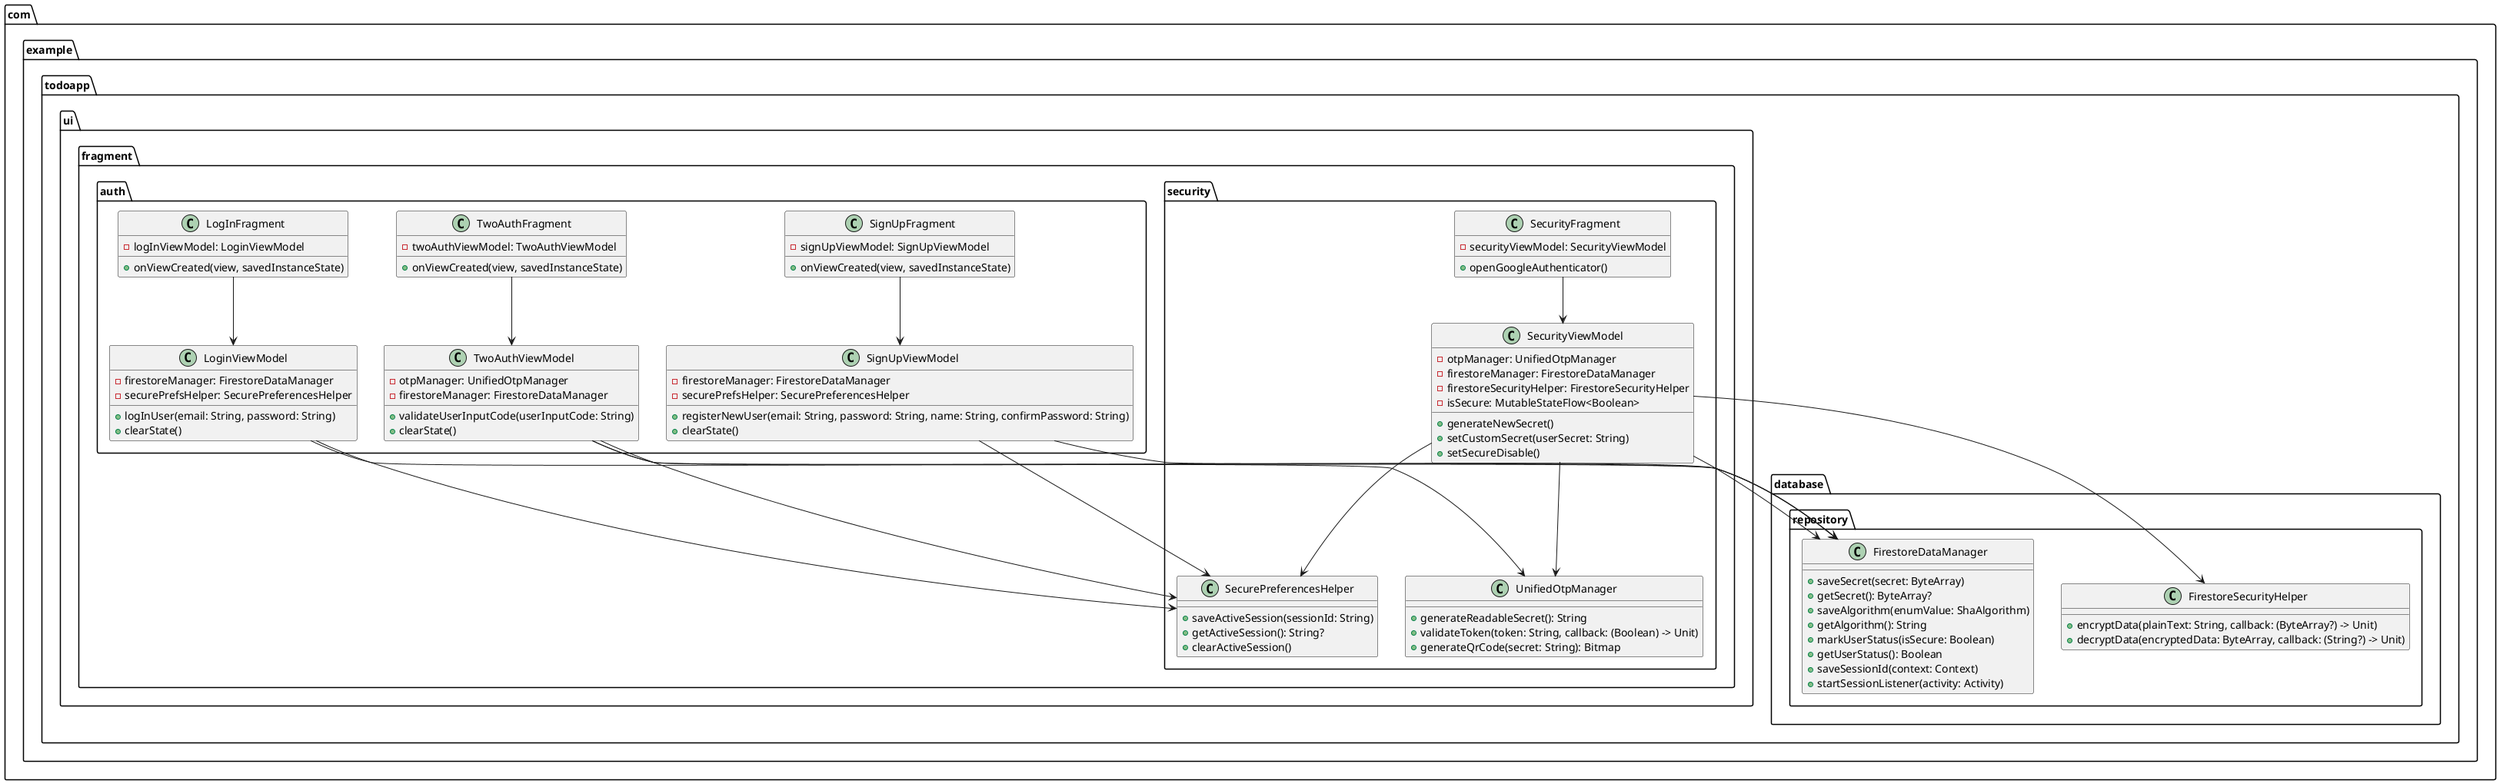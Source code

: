 @startuml

' ========== Пакет Безпеки ==========
package "com.example.todoapp.ui.fragment.security" {
    class SecurityFragment {
        - securityViewModel: SecurityViewModel
        + openGoogleAuthenticator()
    }

    class SecurityViewModel {
        - otpManager: UnifiedOtpManager
        - firestoreManager: FirestoreDataManager
        - firestoreSecurityHelper: FirestoreSecurityHelper
        - isSecure: MutableStateFlow<Boolean>
        + generateNewSecret()
        + setCustomSecret(userSecret: String)
        + setSecureDisable()
    }

    class SecurePreferencesHelper {
        + saveActiveSession(sessionId: String)
        + getActiveSession(): String?
        + clearActiveSession()
    }

    class UnifiedOtpManager {
        + generateReadableSecret(): String
        + validateToken(token: String, callback: (Boolean) -> Unit)
        + generateQrCode(secret: String): Bitmap
    }

    SecurityFragment --> SecurityViewModel
}

' ========== Пакет Аутентифікації ==========
package "com.example.todoapp.ui.fragment.auth" {
    class LogInFragment {
        - logInViewModel: LoginViewModel
        + onViewCreated(view, savedInstanceState)
    }

    class SignUpFragment {
        - signUpViewModel: SignUpViewModel
        + onViewCreated(view, savedInstanceState)
    }

    class TwoAuthFragment {
        - twoAuthViewModel: TwoAuthViewModel
        + onViewCreated(view, savedInstanceState)
    }

    class LoginViewModel {
        - firestoreManager: FirestoreDataManager
        - securePrefsHelper: SecurePreferencesHelper
        + logInUser(email: String, password: String)
        + clearState()
    }

    class SignUpViewModel {
        - firestoreManager: FirestoreDataManager
        - securePrefsHelper: SecurePreferencesHelper
        + registerNewUser(email: String, password: String, name: String, confirmPassword: String)
        + clearState()
    }

    class TwoAuthViewModel {
        - otpManager: UnifiedOtpManager
        - firestoreManager: FirestoreDataManager
        + validateUserInputCode(userInputCode: String)
        + clearState()
    }

    LogInFragment --> LoginViewModel
    SignUpFragment --> SignUpViewModel
    TwoAuthFragment --> TwoAuthViewModel

    LoginViewModel --> SecurePreferencesHelper
    SignUpViewModel --> SecurePreferencesHelper
    TwoAuthViewModel --> UnifiedOtpManager
    TwoAuthViewModel --> SecurePreferencesHelper
}

' ========== Пакет Репозиторіїв ==========
' Розташовуємо нижче за допомогою ..> зв'язків

package "com.example.todoapp.database.repository" {
    class FirestoreDataManager {
        + saveSecret(secret: ByteArray)
        + getSecret(): ByteArray?
        + saveAlgorithm(enumValue: ShaAlgorithm)
        + getAlgorithm(): String
        + markUserStatus(isSecure: Boolean)
        + getUserStatus(): Boolean
        + saveSessionId(context: Context)
        + startSessionListener(activity: Activity)
    }

    class FirestoreSecurityHelper {
        + encryptData(plainText: String, callback: (ByteArray?) -> Unit)
        + decryptData(encryptedData: ByteArray, callback: (String?) -> Unit)
    }
}

' ========== Взаємозв’язки ==========

SecurityViewModel --> FirestoreDataManager
SecurityViewModel --> FirestoreSecurityHelper
SecurityViewModel --> SecurePreferencesHelper
SecurityViewModel --> UnifiedOtpManager
SignUpViewModel --> FirestoreDataManager
LoginViewModel --> FirestoreDataManager
TwoAuthViewModel --> FirestoreDataManager

@enduml
